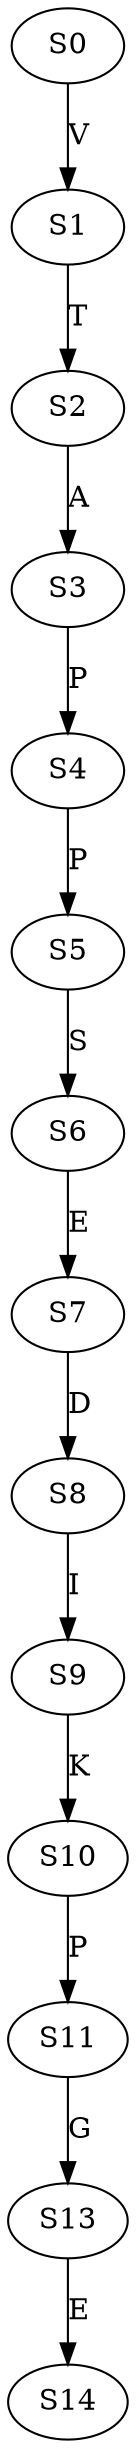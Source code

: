 strict digraph  {
	S0 -> S1 [ label = V ];
	S1 -> S2 [ label = T ];
	S2 -> S3 [ label = A ];
	S3 -> S4 [ label = P ];
	S4 -> S5 [ label = P ];
	S5 -> S6 [ label = S ];
	S6 -> S7 [ label = E ];
	S7 -> S8 [ label = D ];
	S8 -> S9 [ label = I ];
	S9 -> S10 [ label = K ];
	S10 -> S11 [ label = P ];
	S11 -> S13 [ label = G ];
	S13 -> S14 [ label = E ];
}
